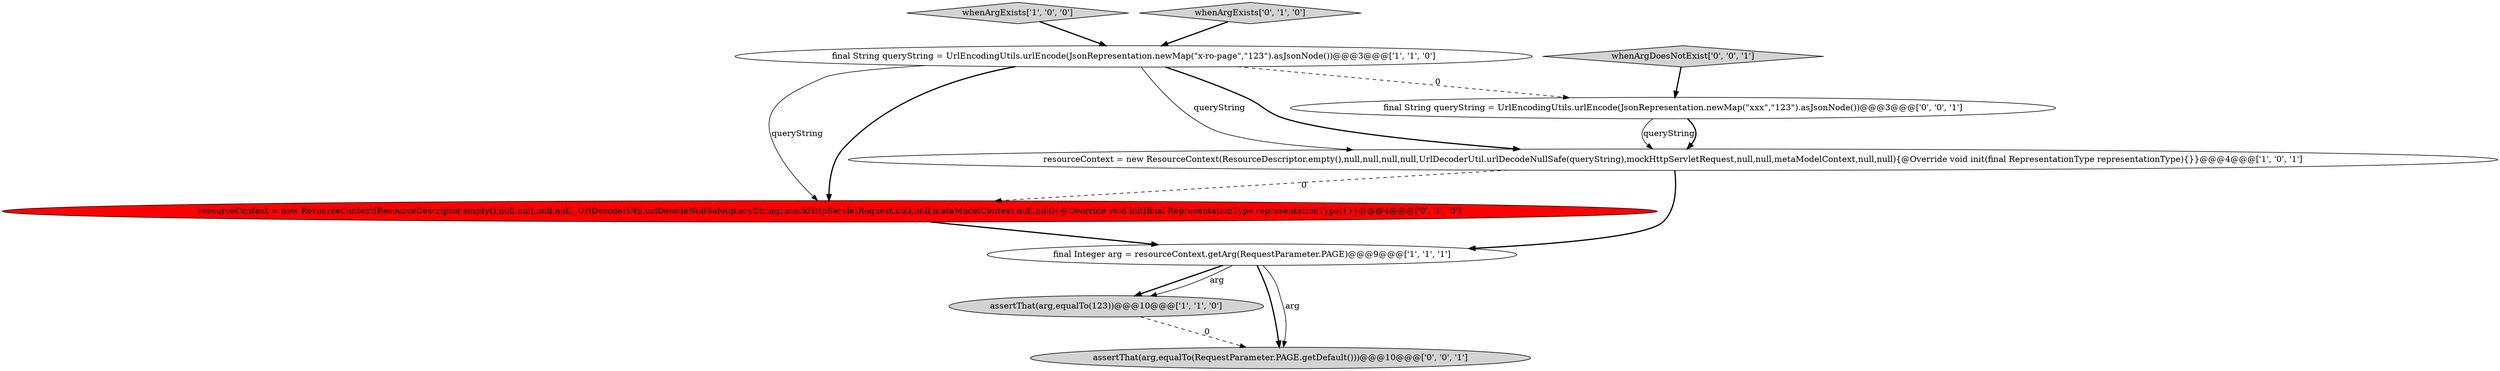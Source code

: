 digraph {
4 [style = filled, label = "final String queryString = UrlEncodingUtils.urlEncode(JsonRepresentation.newMap(\"x-ro-page\",\"123\").asJsonNode())@@@3@@@['1', '1', '0']", fillcolor = white, shape = ellipse image = "AAA0AAABBB1BBB"];
5 [style = filled, label = "resourceContext = new ResourceContext(ResourceDescriptor.empty(),null,null,null,null,_UrlDecoderUtil.urlDecodeNullSafe(queryString),mockHttpServletRequest,null,null,metaModelContext,null,null){@Override void init(final RepresentationType representationType){}}@@@4@@@['0', '1', '0']", fillcolor = red, shape = ellipse image = "AAA1AAABBB2BBB"];
1 [style = filled, label = "assertThat(arg,equalTo(123))@@@10@@@['1', '1', '0']", fillcolor = lightgray, shape = ellipse image = "AAA0AAABBB1BBB"];
2 [style = filled, label = "whenArgExists['1', '0', '0']", fillcolor = lightgray, shape = diamond image = "AAA0AAABBB1BBB"];
3 [style = filled, label = "final Integer arg = resourceContext.getArg(RequestParameter.PAGE)@@@9@@@['1', '1', '1']", fillcolor = white, shape = ellipse image = "AAA0AAABBB1BBB"];
0 [style = filled, label = "resourceContext = new ResourceContext(ResourceDescriptor.empty(),null,null,null,null,UrlDecoderUtil.urlDecodeNullSafe(queryString),mockHttpServletRequest,null,null,metaModelContext,null,null){@Override void init(final RepresentationType representationType){}}@@@4@@@['1', '0', '1']", fillcolor = white, shape = ellipse image = "AAA0AAABBB1BBB"];
8 [style = filled, label = "assertThat(arg,equalTo(RequestParameter.PAGE.getDefault()))@@@10@@@['0', '0', '1']", fillcolor = lightgray, shape = ellipse image = "AAA0AAABBB3BBB"];
9 [style = filled, label = "whenArgDoesNotExist['0', '0', '1']", fillcolor = lightgray, shape = diamond image = "AAA0AAABBB3BBB"];
6 [style = filled, label = "whenArgExists['0', '1', '0']", fillcolor = lightgray, shape = diamond image = "AAA0AAABBB2BBB"];
7 [style = filled, label = "final String queryString = UrlEncodingUtils.urlEncode(JsonRepresentation.newMap(\"xxx\",\"123\").asJsonNode())@@@3@@@['0', '0', '1']", fillcolor = white, shape = ellipse image = "AAA0AAABBB3BBB"];
7->0 [style = solid, label="queryString"];
0->3 [style = bold, label=""];
5->3 [style = bold, label=""];
6->4 [style = bold, label=""];
1->8 [style = dashed, label="0"];
4->5 [style = solid, label="queryString"];
7->0 [style = bold, label=""];
4->0 [style = solid, label="queryString"];
3->1 [style = bold, label=""];
9->7 [style = bold, label=""];
0->5 [style = dashed, label="0"];
2->4 [style = bold, label=""];
4->5 [style = bold, label=""];
3->1 [style = solid, label="arg"];
3->8 [style = bold, label=""];
4->7 [style = dashed, label="0"];
4->0 [style = bold, label=""];
3->8 [style = solid, label="arg"];
}
